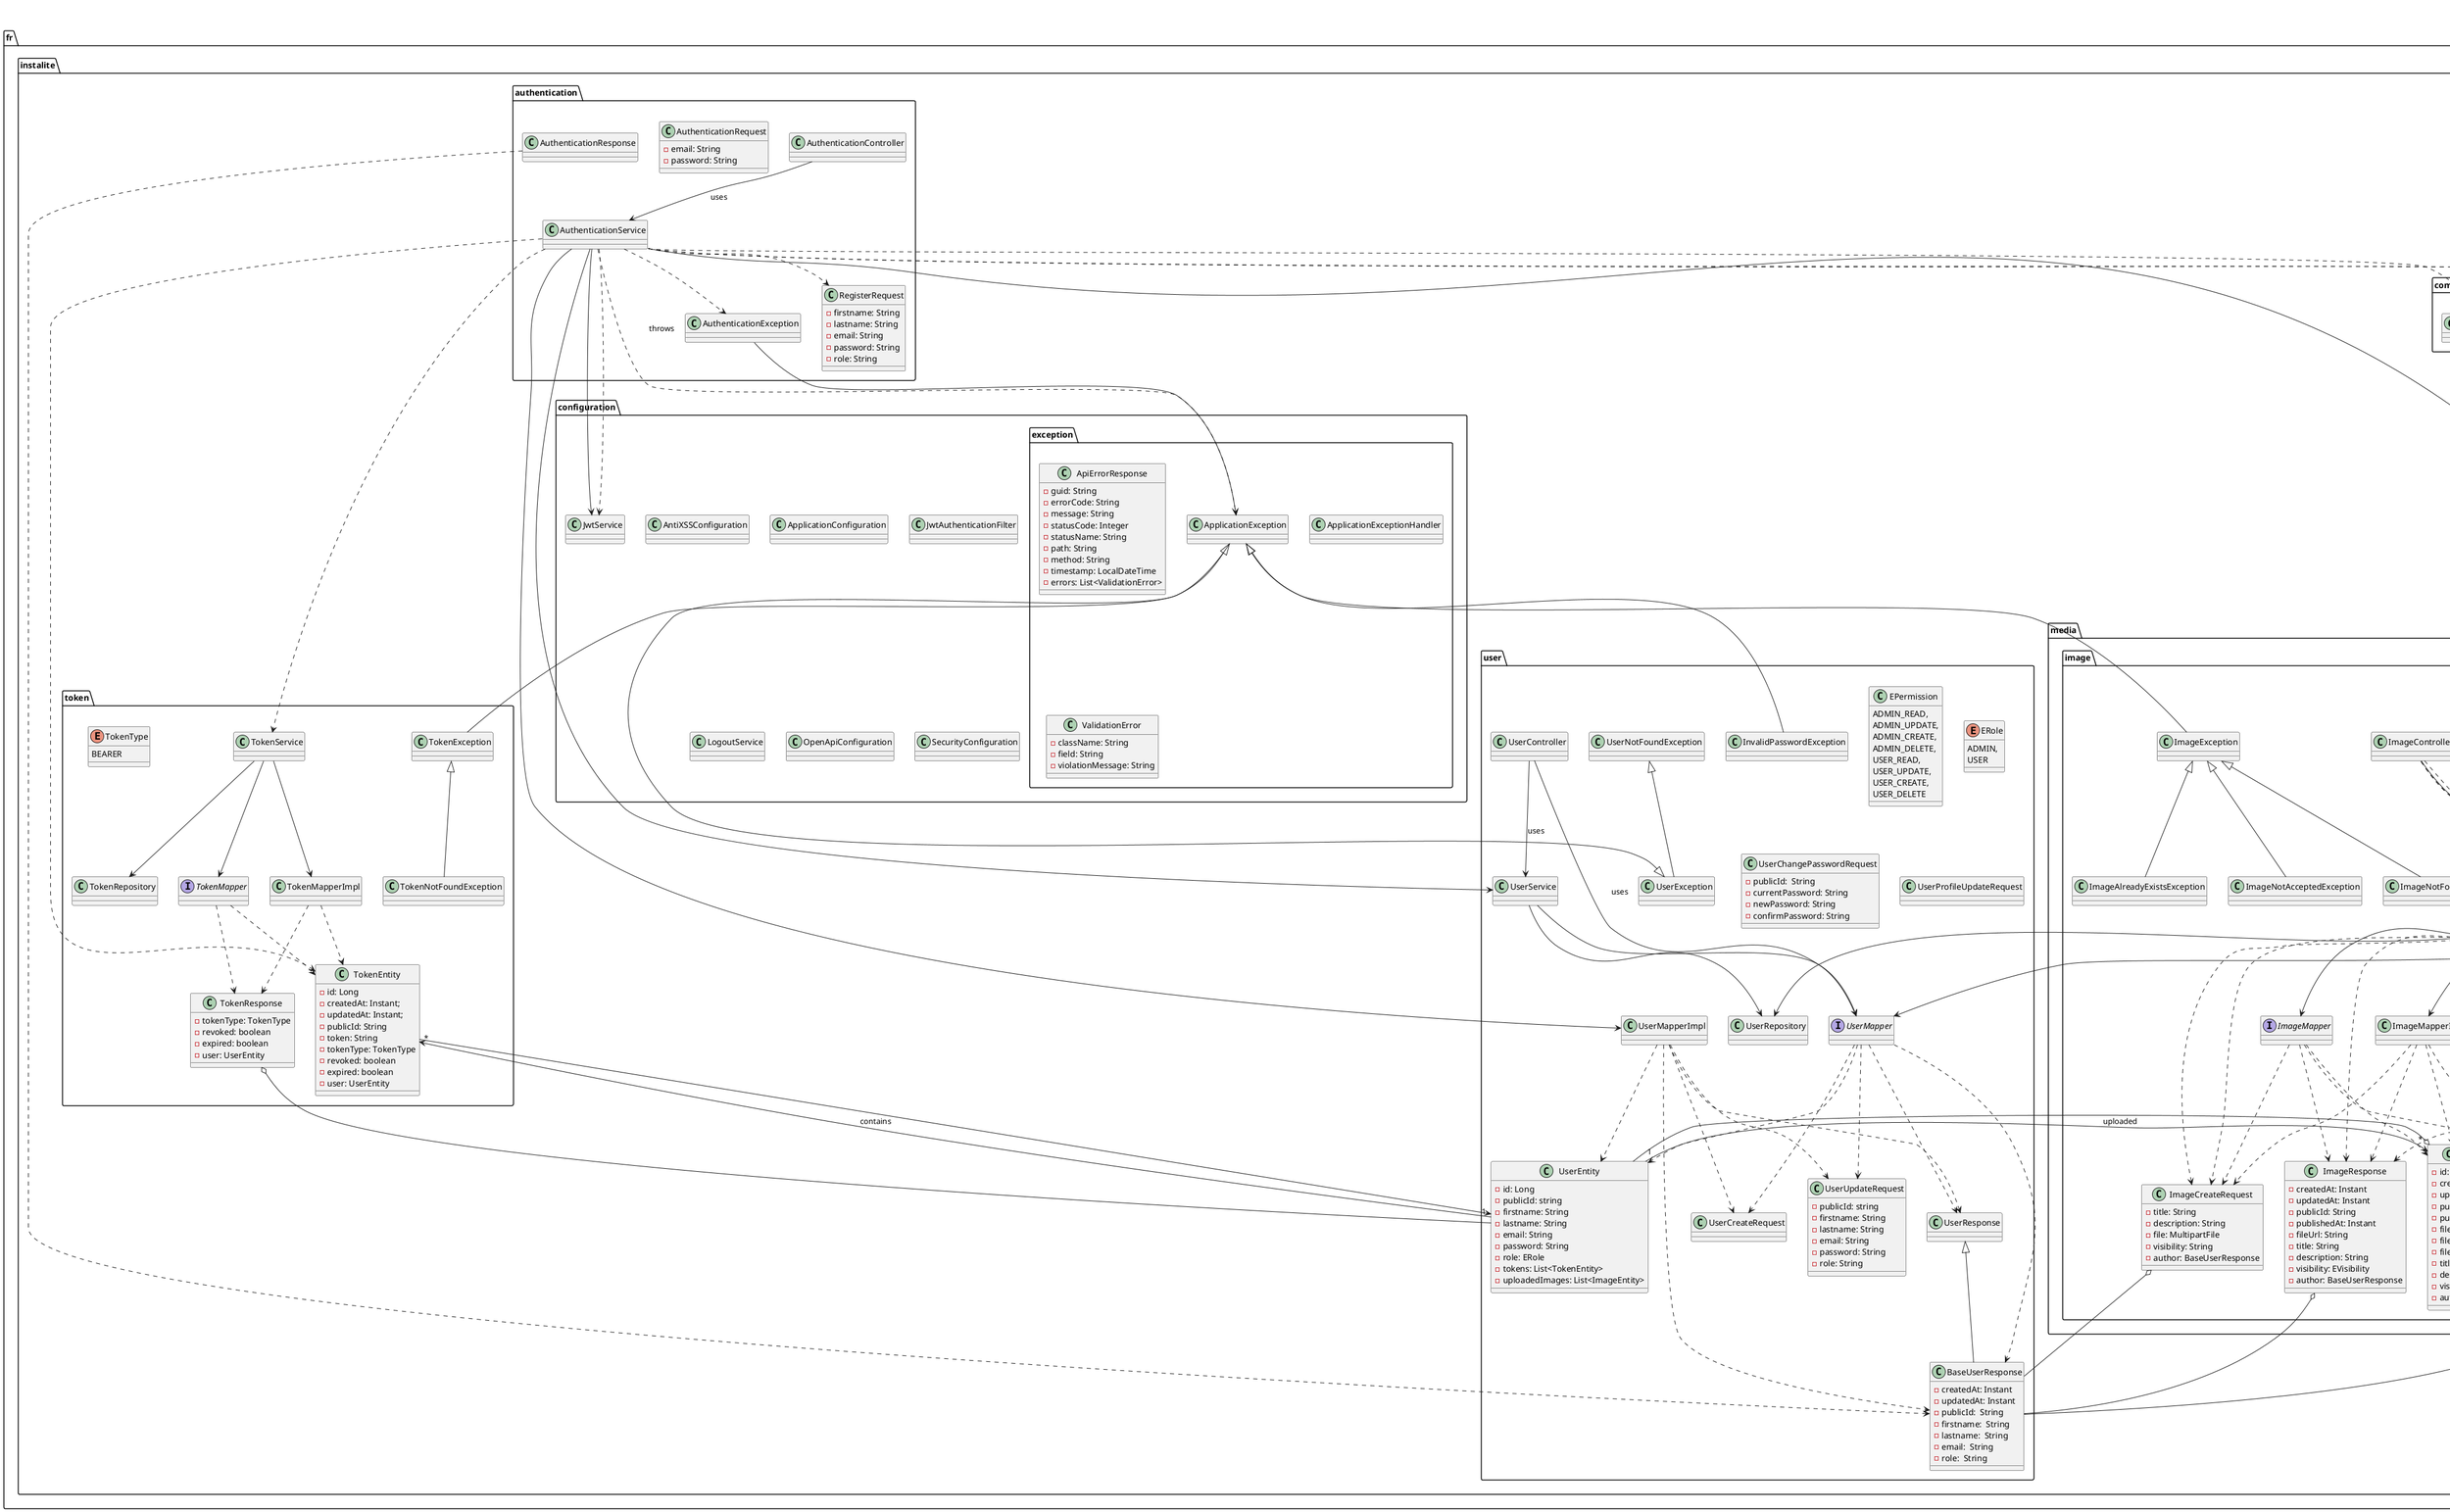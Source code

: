 @startuml Insta-Lite Diagramme de classes simplifié

package fr.instalite.authentication {
    class AuthenticationController
    class AuthenticationException
    class AuthenticationRequest {
		-email: String 
		-password: String
	}
    class AuthenticationResponse
    class AuthenticationService
    class RegisterRequest {
		-firstname: String 
		-lastname: String 
		-email: String 
		-password: String 
		-role: String 
	}
}

package fr.instalite.common {
    class EVisiblity
    class FileUtil
    class RandomIDGenerator
}

package fr.instalite.configuration {
    class AntiXSSConfiguration
    class ApplicationConfiguration
    class JwtAuthenticationFilter
    class JwtService
    class LogoutService
    class OpenApiConfiguration
    class SecurityConfiguration
}

package fr.instalite.configuration.exception {
    class ApiErrorResponse {
		-guid: String
		-errorCode: String
		-message: String
		-statusCode: Integer
		-statusName: String
		-path: String
		-method: String
		-timestamp: LocalDateTime
		-errors: List<ValidationError>
	}
    class ApplicationException
    class ApplicationExceptionHandler
    class ValidationError {
		-className: String 
		-field: String 
		-violationMessage: String 
	}
}

package fr.instalite.media.image {
    class BaseImageResponse {
		-createdAt: Instant
		-updatedAt: Instant
		-publicId: String
		-publishedAt: Instant
		-fileUrl: String
		-title: String
		-description: String
		-visibility: EVisibility
	}
    class EImageType {
		JPEG,
		PNG,
		JPG,
		GIF
	}
    class ImageAlreadyExistsException
    class ImageController
    class ImageCreateRequest {
		-title: String
		-description: String
		-file: MultipartFile
		-visibility: String
		-author: BaseUserResponse
	}
    class ImageEntity {
		-id: Long
		-createdAt: Instant
		-updatedAt: Instant
		-publicId: String
		-publishedAt: Instant
		-filePath: String
		-file: MultipartFile
		-fileUrl: String
		-title: String
		-description: String
		-visibility: EVisibility
		-author: UserEntity
	}
    class ImageException
    interface ImageMapper
    class ImageMapperImpl
    class ImageNotAcceptedException
    class ImageNotFoundException
    class ImageRepository
    class ImageResponse {
		-createdAt: Instant
		-updatedAt: Instant
		-publicId: String
		-publishedAt: Instant
		-fileUrl: String
		-title: String
		-description: String
		-visibility: EVisibility
		-author: BaseUserResponse
	}
    class ImageService
    class ImageUpdateRequest {
		-publicId: String
		-publishedAt: Instant
		-title: String
		-description: String
		-file: MultipartFile
		-visibility: String
		-author: BaseUserResponse
	}
}

package fr.instalite.token { 
    class TokenEntity {
		-id: Long
		-createdAt: Instant;
		-updatedAt: Instant;
		-publicId: String
		-token: String
		-tokenType: TokenType
		-revoked: boolean
		-expired: boolean
		-user: UserEntity
	}
    class TokenException
    interface TokenMapper
    class TokenMapperImpl
    class TokenNotFoundException
    class TokenRepository
    class TokenResponse {
		-tokenType: TokenType
		-revoked: boolean
		-expired: boolean
		-user: UserEntity
	}
    class TokenService
    enum TokenType {
		BEARER
	}
}

package fr.instalite.user {
    class BaseUserResponse {
		-createdAt: Instant
		-updatedAt: Instant
		-publicId:  String
		-firstname:  String
		-lastname:  String
		-email:  String
		-role:  String
	}
    class EPermission {
		ADMIN_READ,
		ADMIN_UPDATE,
		ADMIN_CREATE,
		ADMIN_DELETE,
		USER_READ,
		USER_UPDATE,
		USER_CREATE,
		USER_DELETE
	}
    enum ERole {
		ADMIN,
		USER
	}
    class InvalidPasswordException
    class UserChangePasswordRequest {
		-publicId:  String
		-currentPassword: String
		-newPassword: String
		-confirmPassword: String
	}
    class UserController
    class UserCreateRequest
    class UserEntity {
		-id: Long
		-publicId: string
		-firstname: String
		-lastname: String
		-email: String
		-password: String
		-role: ERole
		-tokens: List<TokenEntity>
		-uploadedImages: List<ImageEntity> 
	}
    class UserException
    interface UserMapper
    class UserMapperImpl
    class UserNotFoundException
    class UserProfileUpdateRequest
    class UserRepository
    class UserResponse
    class UserService
    class UserUpdateRequest {
		-publicId: string
		-firstname: String
		-lastname: String
		-email: String
		-password: String
		-role: String
	}
}

package fr.instalite {
    class InstaliteApplication
    class ServletInitializer
}

AuthenticationController --> AuthenticationService : uses
AuthenticationException --> ApplicationException
AuthenticationResponse ..> BaseUserResponse
AuthenticationService --> JwtService
AuthenticationService --> UserService
AuthenticationService --> UserMapper
AuthenticationService --> UserMapperImpl
AuthenticationService ..> RandomIDGenerator
AuthenticationService ..> TokenService
AuthenticationService ..> JwtService
AuthenticationService ..> TokenEntity
AuthenticationService ..> HttpServletRequest
AuthenticationService ..> HttpServletResponse
AuthenticationService ..> RegisterRequest
AuthenticationService ..> AuthenticationException
AuthenticationService ..> ApplicationException : throws

BaseImageResponse o-- EVisibility
ImageException <|-- ImageAlreadyExistsException
ImageController --> ImageService : uses
ImageController ..> ImageCreateRequest
ImageController ..> ImageUpdateRequest
ImageController ..> ImageResponse
ImageCreateRequest o-- BaseUserResponse
ImageEntity o-- EVisibility
ImageEntity o-- UserEntity
ApplicationException <|-- ImageException
ImageMapper ..> ImageCreateRequest
ImageMapper ..> ImageUpdateRequest
ImageMapper ..> ImageEntity
ImageMapper ..> ImageResponse
ImageMapperImpl ..> ImageCreateRequest
ImageMapperImpl ..> ImageUpdateRequest
ImageMapperImpl ..> ImageEntity
ImageMapperImpl ..> ImageResponse
ImageException <|-- ImageNotAcceptedException
ImageException <|-- ImageNotFoundException
ImageResponse o-- BaseUserResponse
ImageService --> ImageRepository
ImageService --> UserRepository
ImageService --> ImageMapper
ImageService --> ImageMapperImpl
ImageService ..> ImageCreateRequest
ImageService ..> ImageUpdateRequest
ImageService ..> ImageEntity
ImageService ..> ImageResponse
ImageUpdateRequest o-- BaseUserResponse

TokenEntity --> UserEntity
ApplicationException <|-- TokenException
TokenMapper ..> TokenEntity
TokenMapper ..> TokenResponse
TokenMapperImpl ..> TokenEntity
TokenMapperImpl ..> TokenResponse
TokenException <|-- TokenNotFoundException
TokenResponse o-- UserEntity
TokenService --> TokenRepository
TokenService --> TokenMapper
TokenService --> TokenMapperImpl

ApplicationException <|-- InvalidPasswordException
UserController --> UserService : uses
UserController --> UserMapper : uses
UserEntity "1" --> "*" TokenEntity : contains
UserEntity "1" --> "*" ImageEntity : uploaded
UserException <|-- ApplicationException 
UserMapper ..> UserCreateRequest
UserMapper ..> UserUpdateRequest
UserMapper ..> UserEntity
UserMapper ..> BaseUserResponse
UserMapper ..> UserResponse
UserMapperImpl ..> UserCreateRequest
UserMapperImpl ..> UserUpdateRequest
UserMapperImpl ..> UserEntity
UserMapperImpl ..> BaseUserResponse
UserMapperImpl ..> UserResponse
UserNotFoundException <|-- UserException 
UserResponse <|-- BaseUserResponse 
UserService --> UserRepository
UserService --> UserMapper

ServletInitializer <|-- SpringBootServletInitializer
ServletInitializer ..> InstaliteApplication

@enduml
